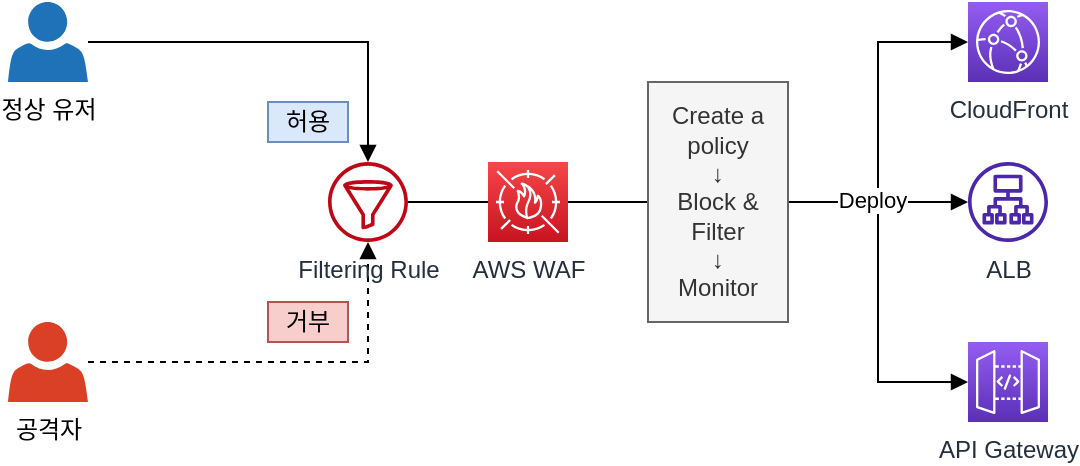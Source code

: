 <mxfile version="20.8.16" type="device"><diagram name="페이지-1" id="j6bgr7v2UV1FuBf0fqc_"><mxGraphModel dx="1114" dy="877" grid="1" gridSize="10" guides="1" tooltips="1" connect="1" arrows="1" fold="1" page="1" pageScale="1" pageWidth="827" pageHeight="1169" math="0" shadow="0"><root><mxCell id="0"/><mxCell id="1" parent="0"/><mxCell id="no6qRLp80Gh0pyMszPl5-13" style="edgeStyle=orthogonalEdgeStyle;rounded=0;orthogonalLoop=1;jettySize=auto;html=1;endArrow=none;endFill=0;" edge="1" parent="1" source="no6qRLp80Gh0pyMszPl5-4" target="no6qRLp80Gh0pyMszPl5-7"><mxGeometry relative="1" as="geometry"/></mxCell><mxCell id="no6qRLp80Gh0pyMszPl5-11" style="edgeStyle=orthogonalEdgeStyle;rounded=0;orthogonalLoop=1;jettySize=auto;html=1;endArrow=block;endFill=1;" edge="1" parent="1" source="no6qRLp80Gh0pyMszPl5-2" target="no6qRLp80Gh0pyMszPl5-4"><mxGeometry relative="1" as="geometry"/></mxCell><mxCell id="no6qRLp80Gh0pyMszPl5-2" value="정상 유저" style="sketch=0;pointerEvents=1;shadow=0;dashed=0;html=1;strokeColor=none;labelPosition=center;verticalLabelPosition=bottom;verticalAlign=top;outlineConnect=0;align=center;shape=mxgraph.office.users.user;fillColor=#2072B8;" vertex="1" parent="1"><mxGeometry x="80" y="80" width="40" height="40" as="geometry"/></mxCell><mxCell id="no6qRLp80Gh0pyMszPl5-12" style="edgeStyle=orthogonalEdgeStyle;rounded=0;orthogonalLoop=1;jettySize=auto;html=1;endArrow=block;endFill=1;dashed=1;" edge="1" parent="1" source="no6qRLp80Gh0pyMszPl5-3" target="no6qRLp80Gh0pyMszPl5-4"><mxGeometry relative="1" as="geometry"/></mxCell><mxCell id="no6qRLp80Gh0pyMszPl5-3" value="공격자" style="sketch=0;pointerEvents=1;shadow=0;dashed=0;html=1;strokeColor=none;labelPosition=center;verticalLabelPosition=bottom;verticalAlign=top;outlineConnect=0;align=center;shape=mxgraph.office.users.user;fillColor=#DA4026;" vertex="1" parent="1"><mxGeometry x="80" y="240" width="40" height="40" as="geometry"/></mxCell><mxCell id="no6qRLp80Gh0pyMszPl5-4" value="Filtering Rule" style="sketch=0;outlineConnect=0;fontColor=#232F3E;gradientColor=none;fillColor=#BF0816;strokeColor=none;dashed=0;verticalLabelPosition=bottom;verticalAlign=top;align=center;html=1;fontSize=12;fontStyle=0;aspect=fixed;pointerEvents=1;shape=mxgraph.aws4.filtering_rule;" vertex="1" parent="1"><mxGeometry x="240" y="160" width="40" height="40" as="geometry"/></mxCell><mxCell id="no6qRLp80Gh0pyMszPl5-5" value="AWS WAF" style="sketch=0;points=[[0,0,0],[0.25,0,0],[0.5,0,0],[0.75,0,0],[1,0,0],[0,1,0],[0.25,1,0],[0.5,1,0],[0.75,1,0],[1,1,0],[0,0.25,0],[0,0.5,0],[0,0.75,0],[1,0.25,0],[1,0.5,0],[1,0.75,0]];outlineConnect=0;fontColor=#232F3E;gradientColor=#F54749;gradientDirection=north;fillColor=#C7131F;strokeColor=#ffffff;dashed=0;verticalLabelPosition=bottom;verticalAlign=top;align=center;html=1;fontSize=12;fontStyle=0;aspect=fixed;shape=mxgraph.aws4.resourceIcon;resIcon=mxgraph.aws4.waf;" vertex="1" parent="1"><mxGeometry x="320" y="160" width="40" height="40" as="geometry"/></mxCell><mxCell id="no6qRLp80Gh0pyMszPl5-14" style="edgeStyle=orthogonalEdgeStyle;rounded=0;orthogonalLoop=1;jettySize=auto;html=1;entryX=0;entryY=0.5;entryDx=0;entryDy=0;entryPerimeter=0;endArrow=block;endFill=1;" edge="1" parent="1" source="no6qRLp80Gh0pyMszPl5-7" target="no6qRLp80Gh0pyMszPl5-8"><mxGeometry relative="1" as="geometry"/></mxCell><mxCell id="no6qRLp80Gh0pyMszPl5-15" style="edgeStyle=orthogonalEdgeStyle;rounded=0;orthogonalLoop=1;jettySize=auto;html=1;endArrow=block;endFill=1;" edge="1" parent="1" source="no6qRLp80Gh0pyMszPl5-7" target="no6qRLp80Gh0pyMszPl5-9"><mxGeometry relative="1" as="geometry"/></mxCell><mxCell id="no6qRLp80Gh0pyMszPl5-16" style="edgeStyle=orthogonalEdgeStyle;rounded=0;orthogonalLoop=1;jettySize=auto;html=1;entryX=0;entryY=0.5;entryDx=0;entryDy=0;entryPerimeter=0;endArrow=block;endFill=1;" edge="1" parent="1" source="no6qRLp80Gh0pyMszPl5-7" target="no6qRLp80Gh0pyMszPl5-10"><mxGeometry relative="1" as="geometry"/></mxCell><mxCell id="no6qRLp80Gh0pyMszPl5-17" value="Deploy" style="edgeLabel;html=1;align=center;verticalAlign=middle;resizable=0;points=[];" vertex="1" connectable="0" parent="no6qRLp80Gh0pyMszPl5-16"><mxGeometry x="-0.756" y="4" relative="1" as="geometry"><mxPoint x="20" y="3" as="offset"/></mxGeometry></mxCell><mxCell id="no6qRLp80Gh0pyMszPl5-7" value="Create a policy&lt;br&gt;↓&lt;br&gt;Block &amp;amp; Filter&lt;br&gt;↓&lt;br&gt;Monitor" style="text;html=1;strokeColor=#666666;fillColor=#f5f5f5;align=center;verticalAlign=middle;whiteSpace=wrap;rounded=0;fontColor=#333333;" vertex="1" parent="1"><mxGeometry x="400" y="120" width="70" height="120" as="geometry"/></mxCell><mxCell id="no6qRLp80Gh0pyMszPl5-8" value="CloudFront" style="sketch=0;points=[[0,0,0],[0.25,0,0],[0.5,0,0],[0.75,0,0],[1,0,0],[0,1,0],[0.25,1,0],[0.5,1,0],[0.75,1,0],[1,1,0],[0,0.25,0],[0,0.5,0],[0,0.75,0],[1,0.25,0],[1,0.5,0],[1,0.75,0]];outlineConnect=0;fontColor=#232F3E;gradientColor=#945DF2;gradientDirection=north;fillColor=#5A30B5;strokeColor=#ffffff;dashed=0;verticalLabelPosition=bottom;verticalAlign=top;align=center;html=1;fontSize=12;fontStyle=0;aspect=fixed;shape=mxgraph.aws4.resourceIcon;resIcon=mxgraph.aws4.cloudfront;" vertex="1" parent="1"><mxGeometry x="560" y="80" width="40" height="40" as="geometry"/></mxCell><mxCell id="no6qRLp80Gh0pyMszPl5-9" value="ALB" style="sketch=0;outlineConnect=0;fontColor=#232F3E;gradientColor=none;fillColor=#4D27AA;strokeColor=none;dashed=0;verticalLabelPosition=bottom;verticalAlign=top;align=center;html=1;fontSize=12;fontStyle=0;aspect=fixed;pointerEvents=1;shape=mxgraph.aws4.application_load_balancer;" vertex="1" parent="1"><mxGeometry x="560" y="160" width="40" height="40" as="geometry"/></mxCell><mxCell id="no6qRLp80Gh0pyMszPl5-10" value="API Gateway" style="sketch=0;points=[[0,0,0],[0.25,0,0],[0.5,0,0],[0.75,0,0],[1,0,0],[0,1,0],[0.25,1,0],[0.5,1,0],[0.75,1,0],[1,1,0],[0,0.25,0],[0,0.5,0],[0,0.75,0],[1,0.25,0],[1,0.5,0],[1,0.75,0]];outlineConnect=0;fontColor=#232F3E;gradientColor=#945DF2;gradientDirection=north;fillColor=#5A30B5;strokeColor=#ffffff;dashed=0;verticalLabelPosition=bottom;verticalAlign=top;align=center;html=1;fontSize=12;fontStyle=0;aspect=fixed;shape=mxgraph.aws4.resourceIcon;resIcon=mxgraph.aws4.api_gateway;" vertex="1" parent="1"><mxGeometry x="560" y="250" width="40" height="40" as="geometry"/></mxCell><mxCell id="no6qRLp80Gh0pyMszPl5-18" value="거부" style="text;html=1;strokeColor=#b85450;fillColor=#f8cecc;align=center;verticalAlign=middle;whiteSpace=wrap;rounded=0;" vertex="1" parent="1"><mxGeometry x="210" y="230" width="40" height="20" as="geometry"/></mxCell><mxCell id="no6qRLp80Gh0pyMszPl5-19" value="허용" style="text;html=1;strokeColor=#6c8ebf;fillColor=#dae8fc;align=center;verticalAlign=middle;whiteSpace=wrap;rounded=0;" vertex="1" parent="1"><mxGeometry x="210" y="130" width="40" height="20" as="geometry"/></mxCell></root></mxGraphModel></diagram></mxfile>